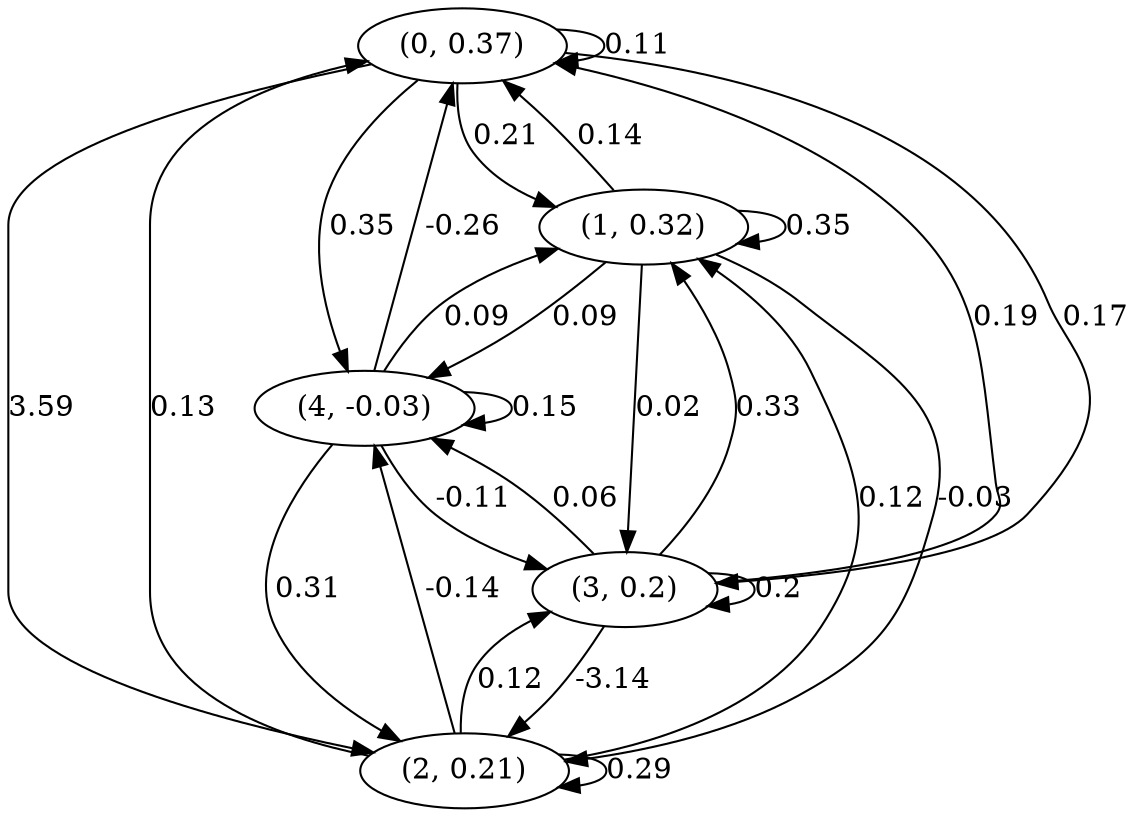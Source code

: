 digraph {
    0 [ label = "(0, 0.37)" ]
    1 [ label = "(1, 0.32)" ]
    2 [ label = "(2, 0.21)" ]
    3 [ label = "(3, 0.2)" ]
    4 [ label = "(4, -0.03)" ]
    0 -> 0 [ label = "0.11" ]
    1 -> 1 [ label = "0.35" ]
    2 -> 2 [ label = "0.29" ]
    3 -> 3 [ label = "0.2" ]
    4 -> 4 [ label = "0.15" ]
    1 -> 0 [ label = "0.14" ]
    2 -> 0 [ label = "0.13" ]
    3 -> 0 [ label = "0.19" ]
    4 -> 0 [ label = "-0.26" ]
    0 -> 1 [ label = "0.21" ]
    2 -> 1 [ label = "0.12" ]
    3 -> 1 [ label = "0.33" ]
    4 -> 1 [ label = "0.09" ]
    0 -> 2 [ label = "3.59" ]
    1 -> 2 [ label = "-0.03" ]
    3 -> 2 [ label = "-3.14" ]
    4 -> 2 [ label = "0.31" ]
    0 -> 3 [ label = "0.17" ]
    1 -> 3 [ label = "0.02" ]
    2 -> 3 [ label = "0.12" ]
    4 -> 3 [ label = "-0.11" ]
    0 -> 4 [ label = "0.35" ]
    1 -> 4 [ label = "0.09" ]
    2 -> 4 [ label = "-0.14" ]
    3 -> 4 [ label = "0.06" ]
}

